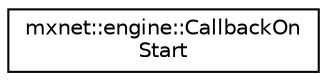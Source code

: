 digraph "Graphical Class Hierarchy"
{
 // LATEX_PDF_SIZE
  edge [fontname="Helvetica",fontsize="10",labelfontname="Helvetica",labelfontsize="10"];
  node [fontname="Helvetica",fontsize="10",shape=record];
  rankdir="LR";
  Node0 [label="mxnet::engine::CallbackOn\lStart",height=0.2,width=0.4,color="black", fillcolor="white", style="filled",URL="$classmxnet_1_1engine_1_1CallbackOnStart.html",tooltip="OnStart callback to the engine, called by AsyncFn before the action."];
}
